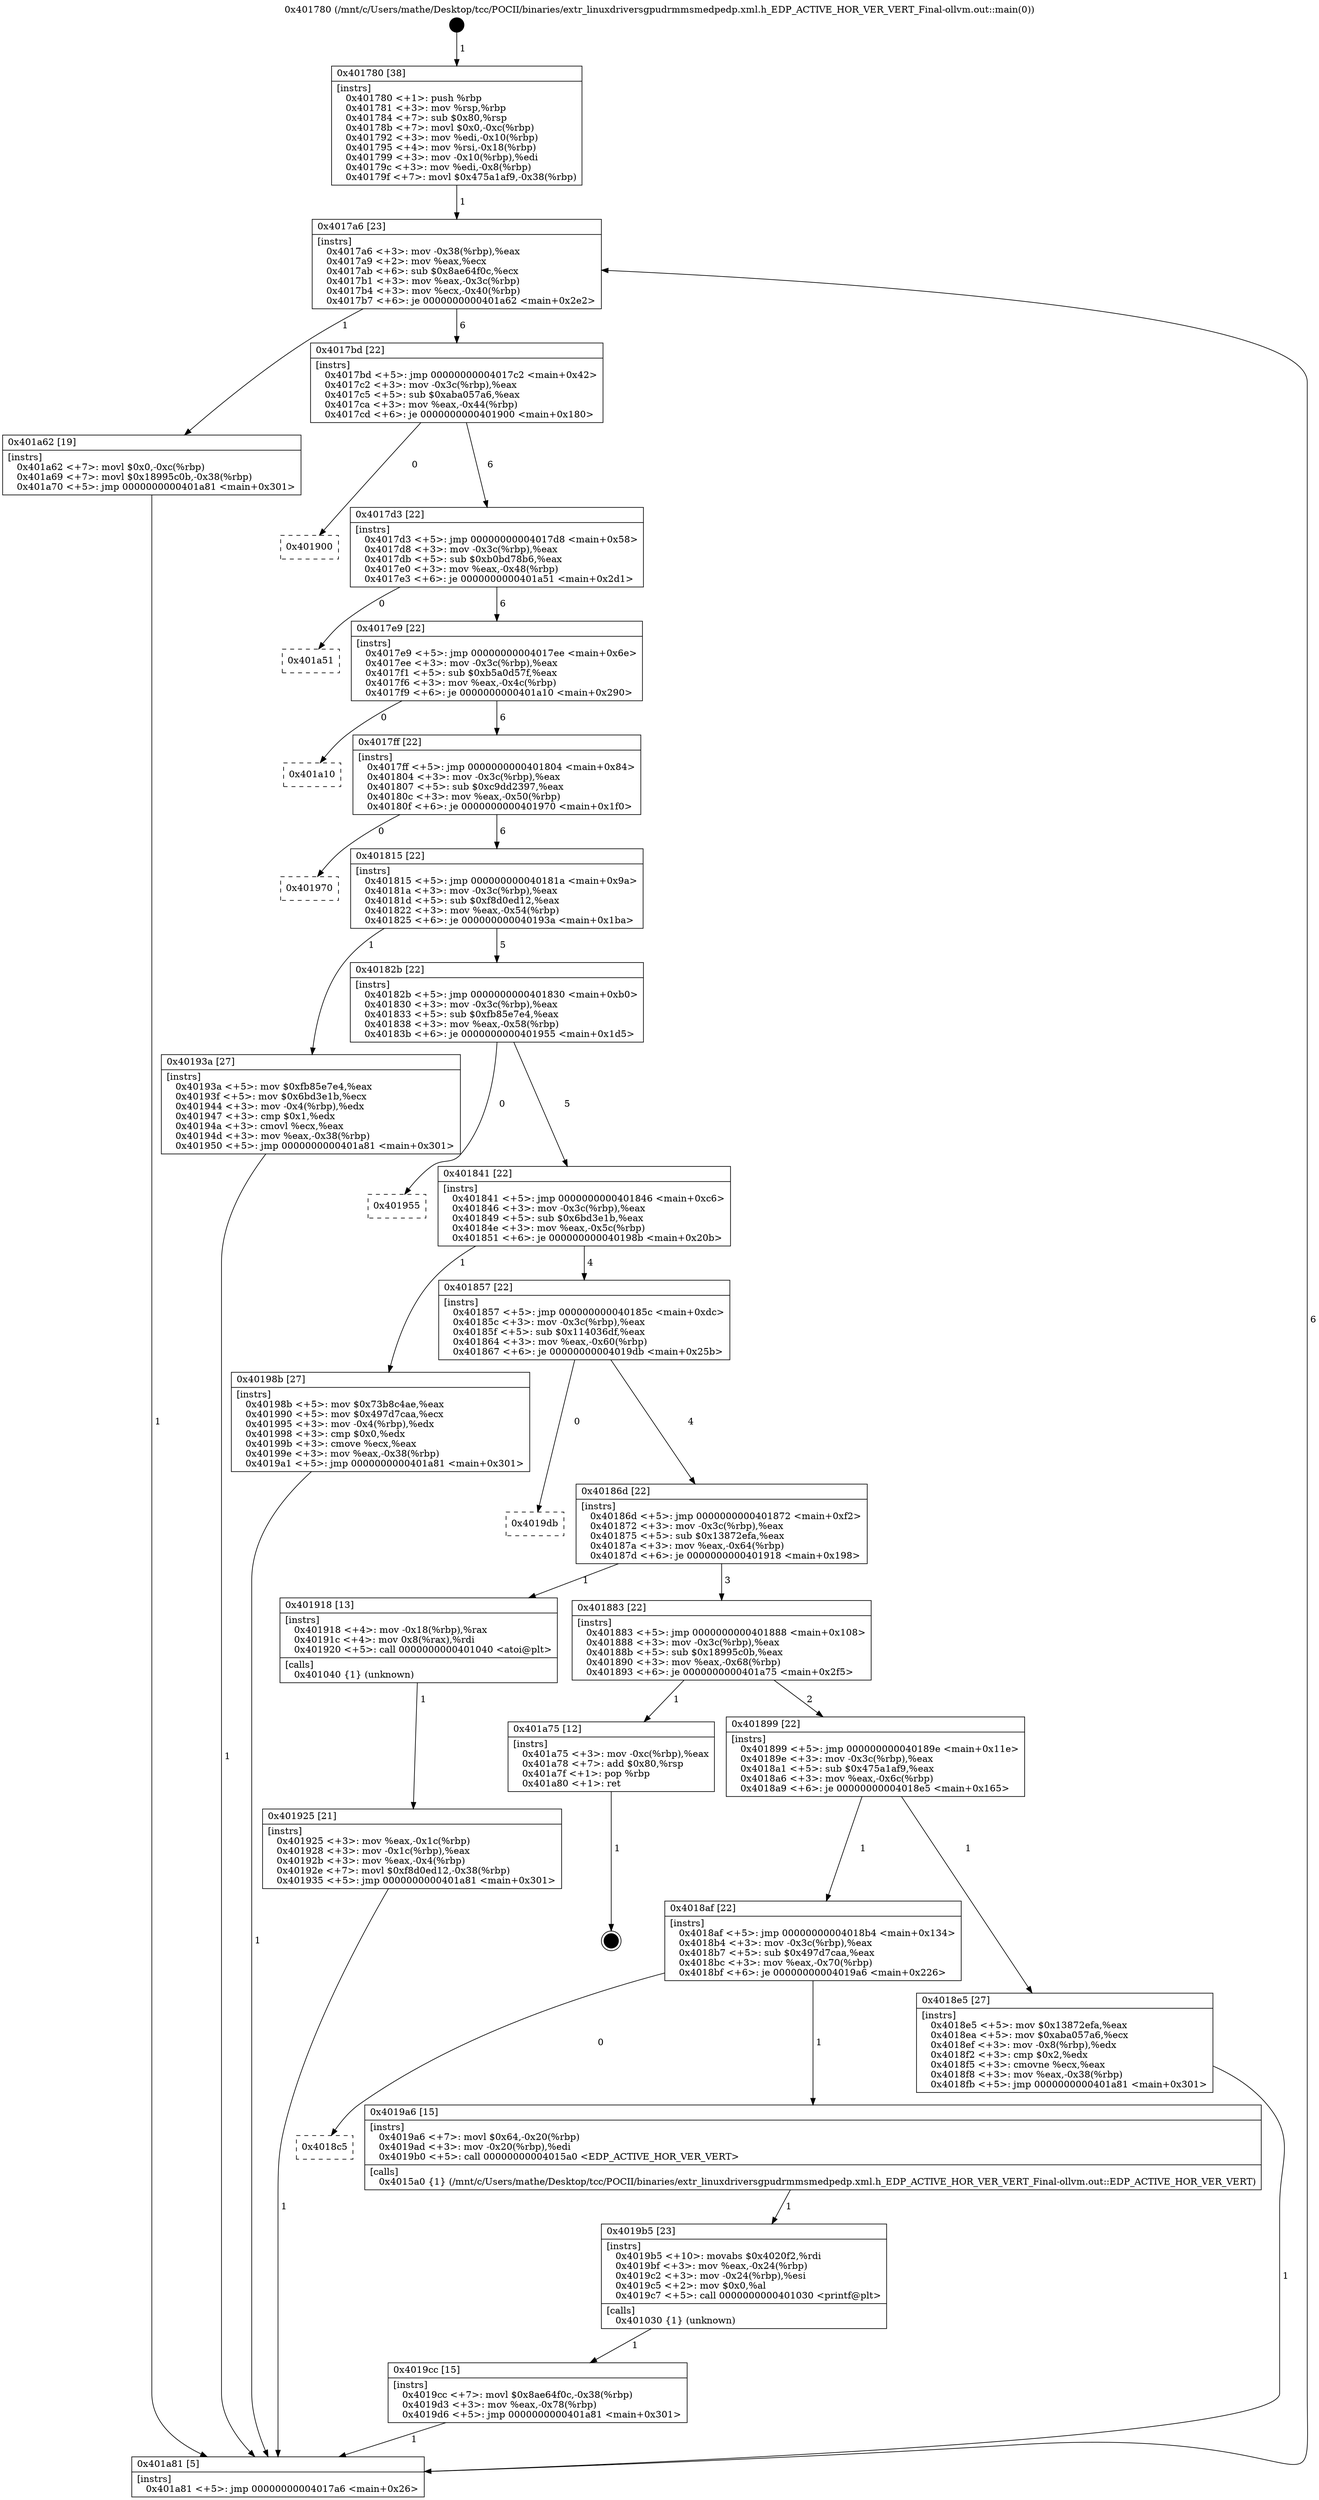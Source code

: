 digraph "0x401780" {
  label = "0x401780 (/mnt/c/Users/mathe/Desktop/tcc/POCII/binaries/extr_linuxdriversgpudrmmsmedpedp.xml.h_EDP_ACTIVE_HOR_VER_VERT_Final-ollvm.out::main(0))"
  labelloc = "t"
  node[shape=record]

  Entry [label="",width=0.3,height=0.3,shape=circle,fillcolor=black,style=filled]
  "0x4017a6" [label="{
     0x4017a6 [23]\l
     | [instrs]\l
     &nbsp;&nbsp;0x4017a6 \<+3\>: mov -0x38(%rbp),%eax\l
     &nbsp;&nbsp;0x4017a9 \<+2\>: mov %eax,%ecx\l
     &nbsp;&nbsp;0x4017ab \<+6\>: sub $0x8ae64f0c,%ecx\l
     &nbsp;&nbsp;0x4017b1 \<+3\>: mov %eax,-0x3c(%rbp)\l
     &nbsp;&nbsp;0x4017b4 \<+3\>: mov %ecx,-0x40(%rbp)\l
     &nbsp;&nbsp;0x4017b7 \<+6\>: je 0000000000401a62 \<main+0x2e2\>\l
  }"]
  "0x401a62" [label="{
     0x401a62 [19]\l
     | [instrs]\l
     &nbsp;&nbsp;0x401a62 \<+7\>: movl $0x0,-0xc(%rbp)\l
     &nbsp;&nbsp;0x401a69 \<+7\>: movl $0x18995c0b,-0x38(%rbp)\l
     &nbsp;&nbsp;0x401a70 \<+5\>: jmp 0000000000401a81 \<main+0x301\>\l
  }"]
  "0x4017bd" [label="{
     0x4017bd [22]\l
     | [instrs]\l
     &nbsp;&nbsp;0x4017bd \<+5\>: jmp 00000000004017c2 \<main+0x42\>\l
     &nbsp;&nbsp;0x4017c2 \<+3\>: mov -0x3c(%rbp),%eax\l
     &nbsp;&nbsp;0x4017c5 \<+5\>: sub $0xaba057a6,%eax\l
     &nbsp;&nbsp;0x4017ca \<+3\>: mov %eax,-0x44(%rbp)\l
     &nbsp;&nbsp;0x4017cd \<+6\>: je 0000000000401900 \<main+0x180\>\l
  }"]
  Exit [label="",width=0.3,height=0.3,shape=circle,fillcolor=black,style=filled,peripheries=2]
  "0x401900" [label="{
     0x401900\l
  }", style=dashed]
  "0x4017d3" [label="{
     0x4017d3 [22]\l
     | [instrs]\l
     &nbsp;&nbsp;0x4017d3 \<+5\>: jmp 00000000004017d8 \<main+0x58\>\l
     &nbsp;&nbsp;0x4017d8 \<+3\>: mov -0x3c(%rbp),%eax\l
     &nbsp;&nbsp;0x4017db \<+5\>: sub $0xb0bd78b6,%eax\l
     &nbsp;&nbsp;0x4017e0 \<+3\>: mov %eax,-0x48(%rbp)\l
     &nbsp;&nbsp;0x4017e3 \<+6\>: je 0000000000401a51 \<main+0x2d1\>\l
  }"]
  "0x4019cc" [label="{
     0x4019cc [15]\l
     | [instrs]\l
     &nbsp;&nbsp;0x4019cc \<+7\>: movl $0x8ae64f0c,-0x38(%rbp)\l
     &nbsp;&nbsp;0x4019d3 \<+3\>: mov %eax,-0x78(%rbp)\l
     &nbsp;&nbsp;0x4019d6 \<+5\>: jmp 0000000000401a81 \<main+0x301\>\l
  }"]
  "0x401a51" [label="{
     0x401a51\l
  }", style=dashed]
  "0x4017e9" [label="{
     0x4017e9 [22]\l
     | [instrs]\l
     &nbsp;&nbsp;0x4017e9 \<+5\>: jmp 00000000004017ee \<main+0x6e\>\l
     &nbsp;&nbsp;0x4017ee \<+3\>: mov -0x3c(%rbp),%eax\l
     &nbsp;&nbsp;0x4017f1 \<+5\>: sub $0xb5a0d57f,%eax\l
     &nbsp;&nbsp;0x4017f6 \<+3\>: mov %eax,-0x4c(%rbp)\l
     &nbsp;&nbsp;0x4017f9 \<+6\>: je 0000000000401a10 \<main+0x290\>\l
  }"]
  "0x4019b5" [label="{
     0x4019b5 [23]\l
     | [instrs]\l
     &nbsp;&nbsp;0x4019b5 \<+10\>: movabs $0x4020f2,%rdi\l
     &nbsp;&nbsp;0x4019bf \<+3\>: mov %eax,-0x24(%rbp)\l
     &nbsp;&nbsp;0x4019c2 \<+3\>: mov -0x24(%rbp),%esi\l
     &nbsp;&nbsp;0x4019c5 \<+2\>: mov $0x0,%al\l
     &nbsp;&nbsp;0x4019c7 \<+5\>: call 0000000000401030 \<printf@plt\>\l
     | [calls]\l
     &nbsp;&nbsp;0x401030 \{1\} (unknown)\l
  }"]
  "0x401a10" [label="{
     0x401a10\l
  }", style=dashed]
  "0x4017ff" [label="{
     0x4017ff [22]\l
     | [instrs]\l
     &nbsp;&nbsp;0x4017ff \<+5\>: jmp 0000000000401804 \<main+0x84\>\l
     &nbsp;&nbsp;0x401804 \<+3\>: mov -0x3c(%rbp),%eax\l
     &nbsp;&nbsp;0x401807 \<+5\>: sub $0xc9dd2397,%eax\l
     &nbsp;&nbsp;0x40180c \<+3\>: mov %eax,-0x50(%rbp)\l
     &nbsp;&nbsp;0x40180f \<+6\>: je 0000000000401970 \<main+0x1f0\>\l
  }"]
  "0x4018c5" [label="{
     0x4018c5\l
  }", style=dashed]
  "0x401970" [label="{
     0x401970\l
  }", style=dashed]
  "0x401815" [label="{
     0x401815 [22]\l
     | [instrs]\l
     &nbsp;&nbsp;0x401815 \<+5\>: jmp 000000000040181a \<main+0x9a\>\l
     &nbsp;&nbsp;0x40181a \<+3\>: mov -0x3c(%rbp),%eax\l
     &nbsp;&nbsp;0x40181d \<+5\>: sub $0xf8d0ed12,%eax\l
     &nbsp;&nbsp;0x401822 \<+3\>: mov %eax,-0x54(%rbp)\l
     &nbsp;&nbsp;0x401825 \<+6\>: je 000000000040193a \<main+0x1ba\>\l
  }"]
  "0x4019a6" [label="{
     0x4019a6 [15]\l
     | [instrs]\l
     &nbsp;&nbsp;0x4019a6 \<+7\>: movl $0x64,-0x20(%rbp)\l
     &nbsp;&nbsp;0x4019ad \<+3\>: mov -0x20(%rbp),%edi\l
     &nbsp;&nbsp;0x4019b0 \<+5\>: call 00000000004015a0 \<EDP_ACTIVE_HOR_VER_VERT\>\l
     | [calls]\l
     &nbsp;&nbsp;0x4015a0 \{1\} (/mnt/c/Users/mathe/Desktop/tcc/POCII/binaries/extr_linuxdriversgpudrmmsmedpedp.xml.h_EDP_ACTIVE_HOR_VER_VERT_Final-ollvm.out::EDP_ACTIVE_HOR_VER_VERT)\l
  }"]
  "0x40193a" [label="{
     0x40193a [27]\l
     | [instrs]\l
     &nbsp;&nbsp;0x40193a \<+5\>: mov $0xfb85e7e4,%eax\l
     &nbsp;&nbsp;0x40193f \<+5\>: mov $0x6bd3e1b,%ecx\l
     &nbsp;&nbsp;0x401944 \<+3\>: mov -0x4(%rbp),%edx\l
     &nbsp;&nbsp;0x401947 \<+3\>: cmp $0x1,%edx\l
     &nbsp;&nbsp;0x40194a \<+3\>: cmovl %ecx,%eax\l
     &nbsp;&nbsp;0x40194d \<+3\>: mov %eax,-0x38(%rbp)\l
     &nbsp;&nbsp;0x401950 \<+5\>: jmp 0000000000401a81 \<main+0x301\>\l
  }"]
  "0x40182b" [label="{
     0x40182b [22]\l
     | [instrs]\l
     &nbsp;&nbsp;0x40182b \<+5\>: jmp 0000000000401830 \<main+0xb0\>\l
     &nbsp;&nbsp;0x401830 \<+3\>: mov -0x3c(%rbp),%eax\l
     &nbsp;&nbsp;0x401833 \<+5\>: sub $0xfb85e7e4,%eax\l
     &nbsp;&nbsp;0x401838 \<+3\>: mov %eax,-0x58(%rbp)\l
     &nbsp;&nbsp;0x40183b \<+6\>: je 0000000000401955 \<main+0x1d5\>\l
  }"]
  "0x401925" [label="{
     0x401925 [21]\l
     | [instrs]\l
     &nbsp;&nbsp;0x401925 \<+3\>: mov %eax,-0x1c(%rbp)\l
     &nbsp;&nbsp;0x401928 \<+3\>: mov -0x1c(%rbp),%eax\l
     &nbsp;&nbsp;0x40192b \<+3\>: mov %eax,-0x4(%rbp)\l
     &nbsp;&nbsp;0x40192e \<+7\>: movl $0xf8d0ed12,-0x38(%rbp)\l
     &nbsp;&nbsp;0x401935 \<+5\>: jmp 0000000000401a81 \<main+0x301\>\l
  }"]
  "0x401955" [label="{
     0x401955\l
  }", style=dashed]
  "0x401841" [label="{
     0x401841 [22]\l
     | [instrs]\l
     &nbsp;&nbsp;0x401841 \<+5\>: jmp 0000000000401846 \<main+0xc6\>\l
     &nbsp;&nbsp;0x401846 \<+3\>: mov -0x3c(%rbp),%eax\l
     &nbsp;&nbsp;0x401849 \<+5\>: sub $0x6bd3e1b,%eax\l
     &nbsp;&nbsp;0x40184e \<+3\>: mov %eax,-0x5c(%rbp)\l
     &nbsp;&nbsp;0x401851 \<+6\>: je 000000000040198b \<main+0x20b\>\l
  }"]
  "0x401780" [label="{
     0x401780 [38]\l
     | [instrs]\l
     &nbsp;&nbsp;0x401780 \<+1\>: push %rbp\l
     &nbsp;&nbsp;0x401781 \<+3\>: mov %rsp,%rbp\l
     &nbsp;&nbsp;0x401784 \<+7\>: sub $0x80,%rsp\l
     &nbsp;&nbsp;0x40178b \<+7\>: movl $0x0,-0xc(%rbp)\l
     &nbsp;&nbsp;0x401792 \<+3\>: mov %edi,-0x10(%rbp)\l
     &nbsp;&nbsp;0x401795 \<+4\>: mov %rsi,-0x18(%rbp)\l
     &nbsp;&nbsp;0x401799 \<+3\>: mov -0x10(%rbp),%edi\l
     &nbsp;&nbsp;0x40179c \<+3\>: mov %edi,-0x8(%rbp)\l
     &nbsp;&nbsp;0x40179f \<+7\>: movl $0x475a1af9,-0x38(%rbp)\l
  }"]
  "0x40198b" [label="{
     0x40198b [27]\l
     | [instrs]\l
     &nbsp;&nbsp;0x40198b \<+5\>: mov $0x73b8c4ae,%eax\l
     &nbsp;&nbsp;0x401990 \<+5\>: mov $0x497d7caa,%ecx\l
     &nbsp;&nbsp;0x401995 \<+3\>: mov -0x4(%rbp),%edx\l
     &nbsp;&nbsp;0x401998 \<+3\>: cmp $0x0,%edx\l
     &nbsp;&nbsp;0x40199b \<+3\>: cmove %ecx,%eax\l
     &nbsp;&nbsp;0x40199e \<+3\>: mov %eax,-0x38(%rbp)\l
     &nbsp;&nbsp;0x4019a1 \<+5\>: jmp 0000000000401a81 \<main+0x301\>\l
  }"]
  "0x401857" [label="{
     0x401857 [22]\l
     | [instrs]\l
     &nbsp;&nbsp;0x401857 \<+5\>: jmp 000000000040185c \<main+0xdc\>\l
     &nbsp;&nbsp;0x40185c \<+3\>: mov -0x3c(%rbp),%eax\l
     &nbsp;&nbsp;0x40185f \<+5\>: sub $0x114036df,%eax\l
     &nbsp;&nbsp;0x401864 \<+3\>: mov %eax,-0x60(%rbp)\l
     &nbsp;&nbsp;0x401867 \<+6\>: je 00000000004019db \<main+0x25b\>\l
  }"]
  "0x401a81" [label="{
     0x401a81 [5]\l
     | [instrs]\l
     &nbsp;&nbsp;0x401a81 \<+5\>: jmp 00000000004017a6 \<main+0x26\>\l
  }"]
  "0x4019db" [label="{
     0x4019db\l
  }", style=dashed]
  "0x40186d" [label="{
     0x40186d [22]\l
     | [instrs]\l
     &nbsp;&nbsp;0x40186d \<+5\>: jmp 0000000000401872 \<main+0xf2\>\l
     &nbsp;&nbsp;0x401872 \<+3\>: mov -0x3c(%rbp),%eax\l
     &nbsp;&nbsp;0x401875 \<+5\>: sub $0x13872efa,%eax\l
     &nbsp;&nbsp;0x40187a \<+3\>: mov %eax,-0x64(%rbp)\l
     &nbsp;&nbsp;0x40187d \<+6\>: je 0000000000401918 \<main+0x198\>\l
  }"]
  "0x4018af" [label="{
     0x4018af [22]\l
     | [instrs]\l
     &nbsp;&nbsp;0x4018af \<+5\>: jmp 00000000004018b4 \<main+0x134\>\l
     &nbsp;&nbsp;0x4018b4 \<+3\>: mov -0x3c(%rbp),%eax\l
     &nbsp;&nbsp;0x4018b7 \<+5\>: sub $0x497d7caa,%eax\l
     &nbsp;&nbsp;0x4018bc \<+3\>: mov %eax,-0x70(%rbp)\l
     &nbsp;&nbsp;0x4018bf \<+6\>: je 00000000004019a6 \<main+0x226\>\l
  }"]
  "0x401918" [label="{
     0x401918 [13]\l
     | [instrs]\l
     &nbsp;&nbsp;0x401918 \<+4\>: mov -0x18(%rbp),%rax\l
     &nbsp;&nbsp;0x40191c \<+4\>: mov 0x8(%rax),%rdi\l
     &nbsp;&nbsp;0x401920 \<+5\>: call 0000000000401040 \<atoi@plt\>\l
     | [calls]\l
     &nbsp;&nbsp;0x401040 \{1\} (unknown)\l
  }"]
  "0x401883" [label="{
     0x401883 [22]\l
     | [instrs]\l
     &nbsp;&nbsp;0x401883 \<+5\>: jmp 0000000000401888 \<main+0x108\>\l
     &nbsp;&nbsp;0x401888 \<+3\>: mov -0x3c(%rbp),%eax\l
     &nbsp;&nbsp;0x40188b \<+5\>: sub $0x18995c0b,%eax\l
     &nbsp;&nbsp;0x401890 \<+3\>: mov %eax,-0x68(%rbp)\l
     &nbsp;&nbsp;0x401893 \<+6\>: je 0000000000401a75 \<main+0x2f5\>\l
  }"]
  "0x4018e5" [label="{
     0x4018e5 [27]\l
     | [instrs]\l
     &nbsp;&nbsp;0x4018e5 \<+5\>: mov $0x13872efa,%eax\l
     &nbsp;&nbsp;0x4018ea \<+5\>: mov $0xaba057a6,%ecx\l
     &nbsp;&nbsp;0x4018ef \<+3\>: mov -0x8(%rbp),%edx\l
     &nbsp;&nbsp;0x4018f2 \<+3\>: cmp $0x2,%edx\l
     &nbsp;&nbsp;0x4018f5 \<+3\>: cmovne %ecx,%eax\l
     &nbsp;&nbsp;0x4018f8 \<+3\>: mov %eax,-0x38(%rbp)\l
     &nbsp;&nbsp;0x4018fb \<+5\>: jmp 0000000000401a81 \<main+0x301\>\l
  }"]
  "0x401a75" [label="{
     0x401a75 [12]\l
     | [instrs]\l
     &nbsp;&nbsp;0x401a75 \<+3\>: mov -0xc(%rbp),%eax\l
     &nbsp;&nbsp;0x401a78 \<+7\>: add $0x80,%rsp\l
     &nbsp;&nbsp;0x401a7f \<+1\>: pop %rbp\l
     &nbsp;&nbsp;0x401a80 \<+1\>: ret\l
  }"]
  "0x401899" [label="{
     0x401899 [22]\l
     | [instrs]\l
     &nbsp;&nbsp;0x401899 \<+5\>: jmp 000000000040189e \<main+0x11e\>\l
     &nbsp;&nbsp;0x40189e \<+3\>: mov -0x3c(%rbp),%eax\l
     &nbsp;&nbsp;0x4018a1 \<+5\>: sub $0x475a1af9,%eax\l
     &nbsp;&nbsp;0x4018a6 \<+3\>: mov %eax,-0x6c(%rbp)\l
     &nbsp;&nbsp;0x4018a9 \<+6\>: je 00000000004018e5 \<main+0x165\>\l
  }"]
  Entry -> "0x401780" [label=" 1"]
  "0x4017a6" -> "0x401a62" [label=" 1"]
  "0x4017a6" -> "0x4017bd" [label=" 6"]
  "0x401a75" -> Exit [label=" 1"]
  "0x4017bd" -> "0x401900" [label=" 0"]
  "0x4017bd" -> "0x4017d3" [label=" 6"]
  "0x401a62" -> "0x401a81" [label=" 1"]
  "0x4017d3" -> "0x401a51" [label=" 0"]
  "0x4017d3" -> "0x4017e9" [label=" 6"]
  "0x4019cc" -> "0x401a81" [label=" 1"]
  "0x4017e9" -> "0x401a10" [label=" 0"]
  "0x4017e9" -> "0x4017ff" [label=" 6"]
  "0x4019b5" -> "0x4019cc" [label=" 1"]
  "0x4017ff" -> "0x401970" [label=" 0"]
  "0x4017ff" -> "0x401815" [label=" 6"]
  "0x4019a6" -> "0x4019b5" [label=" 1"]
  "0x401815" -> "0x40193a" [label=" 1"]
  "0x401815" -> "0x40182b" [label=" 5"]
  "0x4018af" -> "0x4018c5" [label=" 0"]
  "0x40182b" -> "0x401955" [label=" 0"]
  "0x40182b" -> "0x401841" [label=" 5"]
  "0x4018af" -> "0x4019a6" [label=" 1"]
  "0x401841" -> "0x40198b" [label=" 1"]
  "0x401841" -> "0x401857" [label=" 4"]
  "0x40198b" -> "0x401a81" [label=" 1"]
  "0x401857" -> "0x4019db" [label=" 0"]
  "0x401857" -> "0x40186d" [label=" 4"]
  "0x40193a" -> "0x401a81" [label=" 1"]
  "0x40186d" -> "0x401918" [label=" 1"]
  "0x40186d" -> "0x401883" [label=" 3"]
  "0x401925" -> "0x401a81" [label=" 1"]
  "0x401883" -> "0x401a75" [label=" 1"]
  "0x401883" -> "0x401899" [label=" 2"]
  "0x401918" -> "0x401925" [label=" 1"]
  "0x401899" -> "0x4018e5" [label=" 1"]
  "0x401899" -> "0x4018af" [label=" 1"]
  "0x4018e5" -> "0x401a81" [label=" 1"]
  "0x401780" -> "0x4017a6" [label=" 1"]
  "0x401a81" -> "0x4017a6" [label=" 6"]
}
